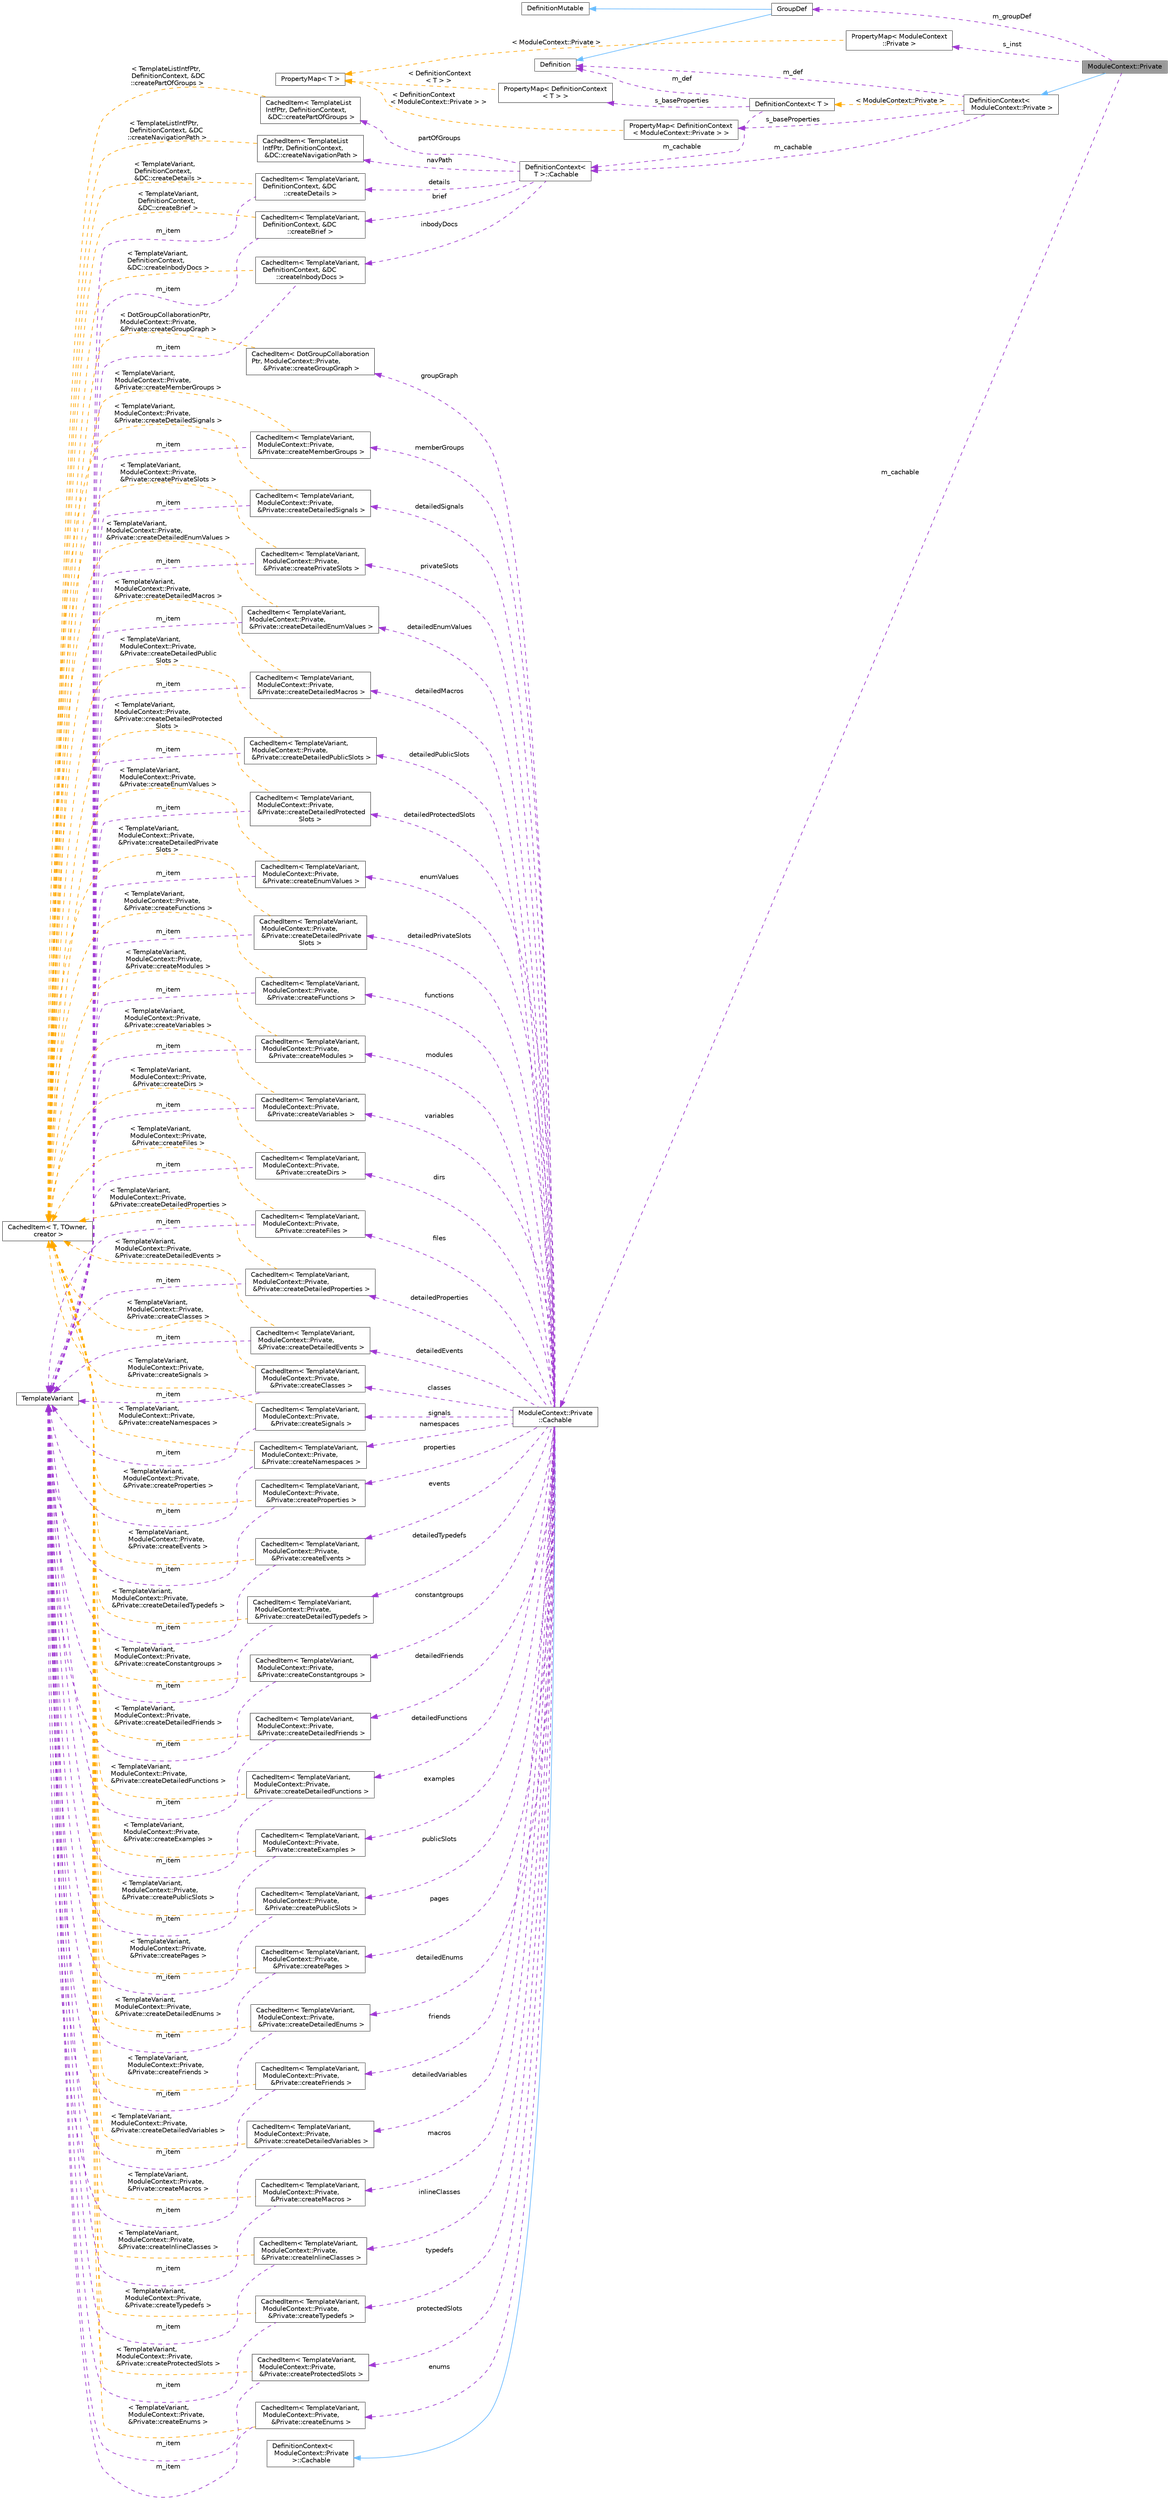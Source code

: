 digraph "ModuleContext::Private"
{
 // INTERACTIVE_SVG=YES
 // LATEX_PDF_SIZE
  bgcolor="transparent";
  edge [fontname=Helvetica,fontsize=10,labelfontname=Helvetica,labelfontsize=10];
  node [fontname=Helvetica,fontsize=10,shape=box,height=0.2,width=0.4];
  rankdir="LR";
  Node1 [label="ModuleContext::Private",height=0.2,width=0.4,color="gray40", fillcolor="grey60", style="filled", fontcolor="black",tooltip=" "];
  Node2 -> Node1 [dir="back",color="steelblue1",style="solid"];
  Node2 [label="DefinitionContext\<\l ModuleContext::Private \>",height=0.2,width=0.4,color="gray40", fillcolor="white", style="filled",URL="$d6/d49/class_definition_context.html",tooltip=" "];
  Node3 -> Node2 [dir="back",color="darkorchid3",style="dashed",label=" m_cachable" ];
  Node3 [label="DefinitionContext\<\l T \>::Cachable",height=0.2,width=0.4,color="gray40", fillcolor="white", style="filled",URL="$d9/d7b/struct_definition_context_1_1_cachable.html",tooltip=" "];
  Node4 -> Node3 [dir="back",color="darkorchid3",style="dashed",label=" details" ];
  Node4 [label="CachedItem\< TemplateVariant,\l DefinitionContext, &DC\l::createDetails \>",height=0.2,width=0.4,color="gray40", fillcolor="white", style="filled",URL="$d7/dc1/class_cached_item.html",tooltip=" "];
  Node5 -> Node4 [dir="back",color="darkorchid3",style="dashed",label=" m_item" ];
  Node5 [label="TemplateVariant",height=0.2,width=0.4,color="gray40", fillcolor="white", style="filled",URL="$d1/dba/class_template_variant.html",tooltip="Variant type which can hold one value of a fixed set of types."];
  Node6 -> Node4 [dir="back",color="orange",style="dashed",label=" \< TemplateVariant,\l DefinitionContext,\l &DC::createDetails \>" ];
  Node6 [label="CachedItem\< T, TOwner,\l creator \>",height=0.2,width=0.4,color="gray40", fillcolor="white", style="filled",URL="$d7/dc1/class_cached_item.html",tooltip="Wrapper for data that needs to be cached."];
  Node7 -> Node3 [dir="back",color="darkorchid3",style="dashed",label=" brief" ];
  Node7 [label="CachedItem\< TemplateVariant,\l DefinitionContext, &DC\l::createBrief \>",height=0.2,width=0.4,color="gray40", fillcolor="white", style="filled",URL="$d7/dc1/class_cached_item.html",tooltip=" "];
  Node5 -> Node7 [dir="back",color="darkorchid3",style="dashed",label=" m_item" ];
  Node6 -> Node7 [dir="back",color="orange",style="dashed",label=" \< TemplateVariant,\l DefinitionContext,\l &DC::createBrief \>" ];
  Node8 -> Node3 [dir="back",color="darkorchid3",style="dashed",label=" inbodyDocs" ];
  Node8 [label="CachedItem\< TemplateVariant,\l DefinitionContext, &DC\l::createInbodyDocs \>",height=0.2,width=0.4,color="gray40", fillcolor="white", style="filled",URL="$d7/dc1/class_cached_item.html",tooltip=" "];
  Node5 -> Node8 [dir="back",color="darkorchid3",style="dashed",label=" m_item" ];
  Node6 -> Node8 [dir="back",color="orange",style="dashed",label=" \< TemplateVariant,\l DefinitionContext,\l &DC::createInbodyDocs \>" ];
  Node9 -> Node3 [dir="back",color="darkorchid3",style="dashed",label=" navPath" ];
  Node9 [label="CachedItem\< TemplateList\lIntfPtr, DefinitionContext,\l &DC::createNavigationPath \>",height=0.2,width=0.4,color="gray40", fillcolor="white", style="filled",URL="$d7/dc1/class_cached_item.html",tooltip=" "];
  Node6 -> Node9 [dir="back",color="orange",style="dashed",label=" \< TemplateListIntfPtr,\l DefinitionContext, &DC\l::createNavigationPath \>" ];
  Node10 -> Node3 [dir="back",color="darkorchid3",style="dashed",label=" partOfGroups" ];
  Node10 [label="CachedItem\< TemplateList\lIntfPtr, DefinitionContext,\l &DC::createPartOfGroups \>",height=0.2,width=0.4,color="gray40", fillcolor="white", style="filled",URL="$d7/dc1/class_cached_item.html",tooltip=" "];
  Node6 -> Node10 [dir="back",color="orange",style="dashed",label=" \< TemplateListIntfPtr,\l DefinitionContext, &DC\l::createPartOfGroups \>" ];
  Node11 -> Node2 [dir="back",color="darkorchid3",style="dashed",label=" m_def" ];
  Node11 [label="Definition",height=0.2,width=0.4,color="gray40", fillcolor="white", style="filled",URL="$d5/dcc/class_definition.html",tooltip="The common base class of all entity definitions found in the sources."];
  Node12 -> Node2 [dir="back",color="darkorchid3",style="dashed",label=" s_baseProperties" ];
  Node12 [label="PropertyMap\< DefinitionContext\l\< ModuleContext::Private \> \>",height=0.2,width=0.4,color="gray40", fillcolor="white", style="filled",URL="$d5/dbf/class_property_map.html",tooltip=" "];
  Node13 -> Node12 [dir="back",color="orange",style="dashed",label=" \< DefinitionContext\l\< ModuleContext::Private \> \>" ];
  Node13 [label="PropertyMap\< T \>",height=0.2,width=0.4,color="gray40", fillcolor="white", style="filled",URL="$d5/dbf/class_property_map.html",tooltip="Class representing a mapping of properties and the corresponding getter function."];
  Node14 -> Node2 [dir="back",color="orange",style="dashed",label=" \< ModuleContext::Private \>" ];
  Node14 [label="DefinitionContext\< T \>",height=0.2,width=0.4,color="gray40", fillcolor="white", style="filled",URL="$d6/d49/class_definition_context.html",tooltip=" "];
  Node3 -> Node14 [dir="back",color="darkorchid3",style="dashed",label=" m_cachable" ];
  Node11 -> Node14 [dir="back",color="darkorchid3",style="dashed",label=" m_def" ];
  Node15 -> Node14 [dir="back",color="darkorchid3",style="dashed",label=" s_baseProperties" ];
  Node15 [label="PropertyMap\< DefinitionContext\l\< T \> \>",height=0.2,width=0.4,color="gray40", fillcolor="white", style="filled",URL="$d5/dbf/class_property_map.html",tooltip=" "];
  Node13 -> Node15 [dir="back",color="orange",style="dashed",label=" \< DefinitionContext\l\< T \> \>" ];
  Node16 -> Node1 [dir="back",color="darkorchid3",style="dashed",label=" m_groupDef" ];
  Node16 [label="GroupDef",height=0.2,width=0.4,color="gray40", fillcolor="white", style="filled",URL="$d8/d09/class_group_def.html",tooltip="A model of a group of symbols."];
  Node17 -> Node16 [dir="back",color="steelblue1",style="solid"];
  Node17 [label="DefinitionMutable",height=0.2,width=0.4,color="gray40", fillcolor="white", style="filled",URL="$d0/d46/class_definition_mutable.html",tooltip=" "];
  Node11 -> Node16 [dir="back",color="steelblue1",style="solid"];
  Node18 -> Node1 [dir="back",color="darkorchid3",style="dashed",label=" m_cachable" ];
  Node18 [label="ModuleContext::Private\l::Cachable",height=0.2,width=0.4,color="gray40", fillcolor="white", style="filled",URL="$d4/deb/struct_module_context_1_1_private_1_1_cachable.html",tooltip=" "];
  Node19 -> Node18 [dir="back",color="steelblue1",style="solid"];
  Node19 [label="DefinitionContext\<\l ModuleContext::Private\l \>::Cachable",height=0.2,width=0.4,color="gray40", fillcolor="white", style="filled",tooltip=" "];
  Node20 -> Node18 [dir="back",color="darkorchid3",style="dashed",label=" modules" ];
  Node20 [label="CachedItem\< TemplateVariant,\l ModuleContext::Private,\l &Private::createModules \>",height=0.2,width=0.4,color="gray40", fillcolor="white", style="filled",URL="$d7/dc1/class_cached_item.html",tooltip=" "];
  Node5 -> Node20 [dir="back",color="darkorchid3",style="dashed",label=" m_item" ];
  Node6 -> Node20 [dir="back",color="orange",style="dashed",label=" \< TemplateVariant,\l ModuleContext::Private,\l &Private::createModules \>" ];
  Node21 -> Node18 [dir="back",color="darkorchid3",style="dashed",label=" dirs" ];
  Node21 [label="CachedItem\< TemplateVariant,\l ModuleContext::Private,\l &Private::createDirs \>",height=0.2,width=0.4,color="gray40", fillcolor="white", style="filled",URL="$d7/dc1/class_cached_item.html",tooltip=" "];
  Node5 -> Node21 [dir="back",color="darkorchid3",style="dashed",label=" m_item" ];
  Node6 -> Node21 [dir="back",color="orange",style="dashed",label=" \< TemplateVariant,\l ModuleContext::Private,\l &Private::createDirs \>" ];
  Node22 -> Node18 [dir="back",color="darkorchid3",style="dashed",label=" files" ];
  Node22 [label="CachedItem\< TemplateVariant,\l ModuleContext::Private,\l &Private::createFiles \>",height=0.2,width=0.4,color="gray40", fillcolor="white", style="filled",URL="$d7/dc1/class_cached_item.html",tooltip=" "];
  Node5 -> Node22 [dir="back",color="darkorchid3",style="dashed",label=" m_item" ];
  Node6 -> Node22 [dir="back",color="orange",style="dashed",label=" \< TemplateVariant,\l ModuleContext::Private,\l &Private::createFiles \>" ];
  Node23 -> Node18 [dir="back",color="darkorchid3",style="dashed",label=" classes" ];
  Node23 [label="CachedItem\< TemplateVariant,\l ModuleContext::Private,\l &Private::createClasses \>",height=0.2,width=0.4,color="gray40", fillcolor="white", style="filled",URL="$d7/dc1/class_cached_item.html",tooltip=" "];
  Node5 -> Node23 [dir="back",color="darkorchid3",style="dashed",label=" m_item" ];
  Node6 -> Node23 [dir="back",color="orange",style="dashed",label=" \< TemplateVariant,\l ModuleContext::Private,\l &Private::createClasses \>" ];
  Node24 -> Node18 [dir="back",color="darkorchid3",style="dashed",label=" namespaces" ];
  Node24 [label="CachedItem\< TemplateVariant,\l ModuleContext::Private,\l &Private::createNamespaces \>",height=0.2,width=0.4,color="gray40", fillcolor="white", style="filled",URL="$d7/dc1/class_cached_item.html",tooltip=" "];
  Node5 -> Node24 [dir="back",color="darkorchid3",style="dashed",label=" m_item" ];
  Node6 -> Node24 [dir="back",color="orange",style="dashed",label=" \< TemplateVariant,\l ModuleContext::Private,\l &Private::createNamespaces \>" ];
  Node25 -> Node18 [dir="back",color="darkorchid3",style="dashed",label=" constantgroups" ];
  Node25 [label="CachedItem\< TemplateVariant,\l ModuleContext::Private,\l &Private::createConstantgroups \>",height=0.2,width=0.4,color="gray40", fillcolor="white", style="filled",URL="$d7/dc1/class_cached_item.html",tooltip=" "];
  Node5 -> Node25 [dir="back",color="darkorchid3",style="dashed",label=" m_item" ];
  Node6 -> Node25 [dir="back",color="orange",style="dashed",label=" \< TemplateVariant,\l ModuleContext::Private,\l &Private::createConstantgroups \>" ];
  Node26 -> Node18 [dir="back",color="darkorchid3",style="dashed",label=" examples" ];
  Node26 [label="CachedItem\< TemplateVariant,\l ModuleContext::Private,\l &Private::createExamples \>",height=0.2,width=0.4,color="gray40", fillcolor="white", style="filled",URL="$d7/dc1/class_cached_item.html",tooltip=" "];
  Node5 -> Node26 [dir="back",color="darkorchid3",style="dashed",label=" m_item" ];
  Node6 -> Node26 [dir="back",color="orange",style="dashed",label=" \< TemplateVariant,\l ModuleContext::Private,\l &Private::createExamples \>" ];
  Node27 -> Node18 [dir="back",color="darkorchid3",style="dashed",label=" pages" ];
  Node27 [label="CachedItem\< TemplateVariant,\l ModuleContext::Private,\l &Private::createPages \>",height=0.2,width=0.4,color="gray40", fillcolor="white", style="filled",URL="$d7/dc1/class_cached_item.html",tooltip=" "];
  Node5 -> Node27 [dir="back",color="darkorchid3",style="dashed",label=" m_item" ];
  Node6 -> Node27 [dir="back",color="orange",style="dashed",label=" \< TemplateVariant,\l ModuleContext::Private,\l &Private::createPages \>" ];
  Node28 -> Node18 [dir="back",color="darkorchid3",style="dashed",label=" macros" ];
  Node28 [label="CachedItem\< TemplateVariant,\l ModuleContext::Private,\l &Private::createMacros \>",height=0.2,width=0.4,color="gray40", fillcolor="white", style="filled",URL="$d7/dc1/class_cached_item.html",tooltip=" "];
  Node5 -> Node28 [dir="back",color="darkorchid3",style="dashed",label=" m_item" ];
  Node6 -> Node28 [dir="back",color="orange",style="dashed",label=" \< TemplateVariant,\l ModuleContext::Private,\l &Private::createMacros \>" ];
  Node29 -> Node18 [dir="back",color="darkorchid3",style="dashed",label=" typedefs" ];
  Node29 [label="CachedItem\< TemplateVariant,\l ModuleContext::Private,\l &Private::createTypedefs \>",height=0.2,width=0.4,color="gray40", fillcolor="white", style="filled",URL="$d7/dc1/class_cached_item.html",tooltip=" "];
  Node5 -> Node29 [dir="back",color="darkorchid3",style="dashed",label=" m_item" ];
  Node6 -> Node29 [dir="back",color="orange",style="dashed",label=" \< TemplateVariant,\l ModuleContext::Private,\l &Private::createTypedefs \>" ];
  Node30 -> Node18 [dir="back",color="darkorchid3",style="dashed",label=" enums" ];
  Node30 [label="CachedItem\< TemplateVariant,\l ModuleContext::Private,\l &Private::createEnums \>",height=0.2,width=0.4,color="gray40", fillcolor="white", style="filled",URL="$d7/dc1/class_cached_item.html",tooltip=" "];
  Node5 -> Node30 [dir="back",color="darkorchid3",style="dashed",label=" m_item" ];
  Node6 -> Node30 [dir="back",color="orange",style="dashed",label=" \< TemplateVariant,\l ModuleContext::Private,\l &Private::createEnums \>" ];
  Node31 -> Node18 [dir="back",color="darkorchid3",style="dashed",label=" enumValues" ];
  Node31 [label="CachedItem\< TemplateVariant,\l ModuleContext::Private,\l &Private::createEnumValues \>",height=0.2,width=0.4,color="gray40", fillcolor="white", style="filled",URL="$d7/dc1/class_cached_item.html",tooltip=" "];
  Node5 -> Node31 [dir="back",color="darkorchid3",style="dashed",label=" m_item" ];
  Node6 -> Node31 [dir="back",color="orange",style="dashed",label=" \< TemplateVariant,\l ModuleContext::Private,\l &Private::createEnumValues \>" ];
  Node32 -> Node18 [dir="back",color="darkorchid3",style="dashed",label=" functions" ];
  Node32 [label="CachedItem\< TemplateVariant,\l ModuleContext::Private,\l &Private::createFunctions \>",height=0.2,width=0.4,color="gray40", fillcolor="white", style="filled",URL="$d7/dc1/class_cached_item.html",tooltip=" "];
  Node5 -> Node32 [dir="back",color="darkorchid3",style="dashed",label=" m_item" ];
  Node6 -> Node32 [dir="back",color="orange",style="dashed",label=" \< TemplateVariant,\l ModuleContext::Private,\l &Private::createFunctions \>" ];
  Node33 -> Node18 [dir="back",color="darkorchid3",style="dashed",label=" variables" ];
  Node33 [label="CachedItem\< TemplateVariant,\l ModuleContext::Private,\l &Private::createVariables \>",height=0.2,width=0.4,color="gray40", fillcolor="white", style="filled",URL="$d7/dc1/class_cached_item.html",tooltip=" "];
  Node5 -> Node33 [dir="back",color="darkorchid3",style="dashed",label=" m_item" ];
  Node6 -> Node33 [dir="back",color="orange",style="dashed",label=" \< TemplateVariant,\l ModuleContext::Private,\l &Private::createVariables \>" ];
  Node34 -> Node18 [dir="back",color="darkorchid3",style="dashed",label=" signals" ];
  Node34 [label="CachedItem\< TemplateVariant,\l ModuleContext::Private,\l &Private::createSignals \>",height=0.2,width=0.4,color="gray40", fillcolor="white", style="filled",URL="$d7/dc1/class_cached_item.html",tooltip=" "];
  Node5 -> Node34 [dir="back",color="darkorchid3",style="dashed",label=" m_item" ];
  Node6 -> Node34 [dir="back",color="orange",style="dashed",label=" \< TemplateVariant,\l ModuleContext::Private,\l &Private::createSignals \>" ];
  Node35 -> Node18 [dir="back",color="darkorchid3",style="dashed",label=" publicSlots" ];
  Node35 [label="CachedItem\< TemplateVariant,\l ModuleContext::Private,\l &Private::createPublicSlots \>",height=0.2,width=0.4,color="gray40", fillcolor="white", style="filled",URL="$d7/dc1/class_cached_item.html",tooltip=" "];
  Node5 -> Node35 [dir="back",color="darkorchid3",style="dashed",label=" m_item" ];
  Node6 -> Node35 [dir="back",color="orange",style="dashed",label=" \< TemplateVariant,\l ModuleContext::Private,\l &Private::createPublicSlots \>" ];
  Node36 -> Node18 [dir="back",color="darkorchid3",style="dashed",label=" protectedSlots" ];
  Node36 [label="CachedItem\< TemplateVariant,\l ModuleContext::Private,\l &Private::createProtectedSlots \>",height=0.2,width=0.4,color="gray40", fillcolor="white", style="filled",URL="$d7/dc1/class_cached_item.html",tooltip=" "];
  Node5 -> Node36 [dir="back",color="darkorchid3",style="dashed",label=" m_item" ];
  Node6 -> Node36 [dir="back",color="orange",style="dashed",label=" \< TemplateVariant,\l ModuleContext::Private,\l &Private::createProtectedSlots \>" ];
  Node37 -> Node18 [dir="back",color="darkorchid3",style="dashed",label=" privateSlots" ];
  Node37 [label="CachedItem\< TemplateVariant,\l ModuleContext::Private,\l &Private::createPrivateSlots \>",height=0.2,width=0.4,color="gray40", fillcolor="white", style="filled",URL="$d7/dc1/class_cached_item.html",tooltip=" "];
  Node5 -> Node37 [dir="back",color="darkorchid3",style="dashed",label=" m_item" ];
  Node6 -> Node37 [dir="back",color="orange",style="dashed",label=" \< TemplateVariant,\l ModuleContext::Private,\l &Private::createPrivateSlots \>" ];
  Node38 -> Node18 [dir="back",color="darkorchid3",style="dashed",label=" events" ];
  Node38 [label="CachedItem\< TemplateVariant,\l ModuleContext::Private,\l &Private::createEvents \>",height=0.2,width=0.4,color="gray40", fillcolor="white", style="filled",URL="$d7/dc1/class_cached_item.html",tooltip=" "];
  Node5 -> Node38 [dir="back",color="darkorchid3",style="dashed",label=" m_item" ];
  Node6 -> Node38 [dir="back",color="orange",style="dashed",label=" \< TemplateVariant,\l ModuleContext::Private,\l &Private::createEvents \>" ];
  Node39 -> Node18 [dir="back",color="darkorchid3",style="dashed",label=" properties" ];
  Node39 [label="CachedItem\< TemplateVariant,\l ModuleContext::Private,\l &Private::createProperties \>",height=0.2,width=0.4,color="gray40", fillcolor="white", style="filled",URL="$d7/dc1/class_cached_item.html",tooltip=" "];
  Node5 -> Node39 [dir="back",color="darkorchid3",style="dashed",label=" m_item" ];
  Node6 -> Node39 [dir="back",color="orange",style="dashed",label=" \< TemplateVariant,\l ModuleContext::Private,\l &Private::createProperties \>" ];
  Node40 -> Node18 [dir="back",color="darkorchid3",style="dashed",label=" friends" ];
  Node40 [label="CachedItem\< TemplateVariant,\l ModuleContext::Private,\l &Private::createFriends \>",height=0.2,width=0.4,color="gray40", fillcolor="white", style="filled",URL="$d7/dc1/class_cached_item.html",tooltip=" "];
  Node5 -> Node40 [dir="back",color="darkorchid3",style="dashed",label=" m_item" ];
  Node6 -> Node40 [dir="back",color="orange",style="dashed",label=" \< TemplateVariant,\l ModuleContext::Private,\l &Private::createFriends \>" ];
  Node41 -> Node18 [dir="back",color="darkorchid3",style="dashed",label=" memberGroups" ];
  Node41 [label="CachedItem\< TemplateVariant,\l ModuleContext::Private,\l &Private::createMemberGroups \>",height=0.2,width=0.4,color="gray40", fillcolor="white", style="filled",URL="$d7/dc1/class_cached_item.html",tooltip=" "];
  Node5 -> Node41 [dir="back",color="darkorchid3",style="dashed",label=" m_item" ];
  Node6 -> Node41 [dir="back",color="orange",style="dashed",label=" \< TemplateVariant,\l ModuleContext::Private,\l &Private::createMemberGroups \>" ];
  Node42 -> Node18 [dir="back",color="darkorchid3",style="dashed",label=" detailedMacros" ];
  Node42 [label="CachedItem\< TemplateVariant,\l ModuleContext::Private,\l &Private::createDetailedMacros \>",height=0.2,width=0.4,color="gray40", fillcolor="white", style="filled",URL="$d7/dc1/class_cached_item.html",tooltip=" "];
  Node5 -> Node42 [dir="back",color="darkorchid3",style="dashed",label=" m_item" ];
  Node6 -> Node42 [dir="back",color="orange",style="dashed",label=" \< TemplateVariant,\l ModuleContext::Private,\l &Private::createDetailedMacros \>" ];
  Node43 -> Node18 [dir="back",color="darkorchid3",style="dashed",label=" detailedTypedefs" ];
  Node43 [label="CachedItem\< TemplateVariant,\l ModuleContext::Private,\l &Private::createDetailedTypedefs \>",height=0.2,width=0.4,color="gray40", fillcolor="white", style="filled",URL="$d7/dc1/class_cached_item.html",tooltip=" "];
  Node5 -> Node43 [dir="back",color="darkorchid3",style="dashed",label=" m_item" ];
  Node6 -> Node43 [dir="back",color="orange",style="dashed",label=" \< TemplateVariant,\l ModuleContext::Private,\l &Private::createDetailedTypedefs \>" ];
  Node44 -> Node18 [dir="back",color="darkorchid3",style="dashed",label=" detailedEnums" ];
  Node44 [label="CachedItem\< TemplateVariant,\l ModuleContext::Private,\l &Private::createDetailedEnums \>",height=0.2,width=0.4,color="gray40", fillcolor="white", style="filled",URL="$d7/dc1/class_cached_item.html",tooltip=" "];
  Node5 -> Node44 [dir="back",color="darkorchid3",style="dashed",label=" m_item" ];
  Node6 -> Node44 [dir="back",color="orange",style="dashed",label=" \< TemplateVariant,\l ModuleContext::Private,\l &Private::createDetailedEnums \>" ];
  Node45 -> Node18 [dir="back",color="darkorchid3",style="dashed",label=" detailedEnumValues" ];
  Node45 [label="CachedItem\< TemplateVariant,\l ModuleContext::Private,\l &Private::createDetailedEnumValues \>",height=0.2,width=0.4,color="gray40", fillcolor="white", style="filled",URL="$d7/dc1/class_cached_item.html",tooltip=" "];
  Node5 -> Node45 [dir="back",color="darkorchid3",style="dashed",label=" m_item" ];
  Node6 -> Node45 [dir="back",color="orange",style="dashed",label=" \< TemplateVariant,\l ModuleContext::Private,\l &Private::createDetailedEnumValues \>" ];
  Node46 -> Node18 [dir="back",color="darkorchid3",style="dashed",label=" detailedFunctions" ];
  Node46 [label="CachedItem\< TemplateVariant,\l ModuleContext::Private,\l &Private::createDetailedFunctions \>",height=0.2,width=0.4,color="gray40", fillcolor="white", style="filled",URL="$d7/dc1/class_cached_item.html",tooltip=" "];
  Node5 -> Node46 [dir="back",color="darkorchid3",style="dashed",label=" m_item" ];
  Node6 -> Node46 [dir="back",color="orange",style="dashed",label=" \< TemplateVariant,\l ModuleContext::Private,\l &Private::createDetailedFunctions \>" ];
  Node47 -> Node18 [dir="back",color="darkorchid3",style="dashed",label=" detailedVariables" ];
  Node47 [label="CachedItem\< TemplateVariant,\l ModuleContext::Private,\l &Private::createDetailedVariables \>",height=0.2,width=0.4,color="gray40", fillcolor="white", style="filled",URL="$d7/dc1/class_cached_item.html",tooltip=" "];
  Node5 -> Node47 [dir="back",color="darkorchid3",style="dashed",label=" m_item" ];
  Node6 -> Node47 [dir="back",color="orange",style="dashed",label=" \< TemplateVariant,\l ModuleContext::Private,\l &Private::createDetailedVariables \>" ];
  Node48 -> Node18 [dir="back",color="darkorchid3",style="dashed",label=" detailedSignals" ];
  Node48 [label="CachedItem\< TemplateVariant,\l ModuleContext::Private,\l &Private::createDetailedSignals \>",height=0.2,width=0.4,color="gray40", fillcolor="white", style="filled",URL="$d7/dc1/class_cached_item.html",tooltip=" "];
  Node5 -> Node48 [dir="back",color="darkorchid3",style="dashed",label=" m_item" ];
  Node6 -> Node48 [dir="back",color="orange",style="dashed",label=" \< TemplateVariant,\l ModuleContext::Private,\l &Private::createDetailedSignals \>" ];
  Node49 -> Node18 [dir="back",color="darkorchid3",style="dashed",label=" detailedPublicSlots" ];
  Node49 [label="CachedItem\< TemplateVariant,\l ModuleContext::Private,\l &Private::createDetailedPublicSlots \>",height=0.2,width=0.4,color="gray40", fillcolor="white", style="filled",URL="$d7/dc1/class_cached_item.html",tooltip=" "];
  Node5 -> Node49 [dir="back",color="darkorchid3",style="dashed",label=" m_item" ];
  Node6 -> Node49 [dir="back",color="orange",style="dashed",label=" \< TemplateVariant,\l ModuleContext::Private,\l &Private::createDetailedPublic\lSlots \>" ];
  Node50 -> Node18 [dir="back",color="darkorchid3",style="dashed",label=" detailedProtectedSlots" ];
  Node50 [label="CachedItem\< TemplateVariant,\l ModuleContext::Private,\l &Private::createDetailedProtected\lSlots \>",height=0.2,width=0.4,color="gray40", fillcolor="white", style="filled",URL="$d7/dc1/class_cached_item.html",tooltip=" "];
  Node5 -> Node50 [dir="back",color="darkorchid3",style="dashed",label=" m_item" ];
  Node6 -> Node50 [dir="back",color="orange",style="dashed",label=" \< TemplateVariant,\l ModuleContext::Private,\l &Private::createDetailedProtected\lSlots \>" ];
  Node51 -> Node18 [dir="back",color="darkorchid3",style="dashed",label=" detailedPrivateSlots" ];
  Node51 [label="CachedItem\< TemplateVariant,\l ModuleContext::Private,\l &Private::createDetailedPrivate\lSlots \>",height=0.2,width=0.4,color="gray40", fillcolor="white", style="filled",URL="$d7/dc1/class_cached_item.html",tooltip=" "];
  Node5 -> Node51 [dir="back",color="darkorchid3",style="dashed",label=" m_item" ];
  Node6 -> Node51 [dir="back",color="orange",style="dashed",label=" \< TemplateVariant,\l ModuleContext::Private,\l &Private::createDetailedPrivate\lSlots \>" ];
  Node52 -> Node18 [dir="back",color="darkorchid3",style="dashed",label=" detailedEvents" ];
  Node52 [label="CachedItem\< TemplateVariant,\l ModuleContext::Private,\l &Private::createDetailedEvents \>",height=0.2,width=0.4,color="gray40", fillcolor="white", style="filled",URL="$d7/dc1/class_cached_item.html",tooltip=" "];
  Node5 -> Node52 [dir="back",color="darkorchid3",style="dashed",label=" m_item" ];
  Node6 -> Node52 [dir="back",color="orange",style="dashed",label=" \< TemplateVariant,\l ModuleContext::Private,\l &Private::createDetailedEvents \>" ];
  Node53 -> Node18 [dir="back",color="darkorchid3",style="dashed",label=" detailedProperties" ];
  Node53 [label="CachedItem\< TemplateVariant,\l ModuleContext::Private,\l &Private::createDetailedProperties \>",height=0.2,width=0.4,color="gray40", fillcolor="white", style="filled",URL="$d7/dc1/class_cached_item.html",tooltip=" "];
  Node5 -> Node53 [dir="back",color="darkorchid3",style="dashed",label=" m_item" ];
  Node6 -> Node53 [dir="back",color="orange",style="dashed",label=" \< TemplateVariant,\l ModuleContext::Private,\l &Private::createDetailedProperties \>" ];
  Node54 -> Node18 [dir="back",color="darkorchid3",style="dashed",label=" detailedFriends" ];
  Node54 [label="CachedItem\< TemplateVariant,\l ModuleContext::Private,\l &Private::createDetailedFriends \>",height=0.2,width=0.4,color="gray40", fillcolor="white", style="filled",URL="$d7/dc1/class_cached_item.html",tooltip=" "];
  Node5 -> Node54 [dir="back",color="darkorchid3",style="dashed",label=" m_item" ];
  Node6 -> Node54 [dir="back",color="orange",style="dashed",label=" \< TemplateVariant,\l ModuleContext::Private,\l &Private::createDetailedFriends \>" ];
  Node55 -> Node18 [dir="back",color="darkorchid3",style="dashed",label=" inlineClasses" ];
  Node55 [label="CachedItem\< TemplateVariant,\l ModuleContext::Private,\l &Private::createInlineClasses \>",height=0.2,width=0.4,color="gray40", fillcolor="white", style="filled",URL="$d7/dc1/class_cached_item.html",tooltip=" "];
  Node5 -> Node55 [dir="back",color="darkorchid3",style="dashed",label=" m_item" ];
  Node6 -> Node55 [dir="back",color="orange",style="dashed",label=" \< TemplateVariant,\l ModuleContext::Private,\l &Private::createInlineClasses \>" ];
  Node56 -> Node18 [dir="back",color="darkorchid3",style="dashed",label=" groupGraph" ];
  Node56 [label="CachedItem\< DotGroupCollaboration\lPtr, ModuleContext::Private,\l &Private::createGroupGraph \>",height=0.2,width=0.4,color="gray40", fillcolor="white", style="filled",URL="$d7/dc1/class_cached_item.html",tooltip=" "];
  Node6 -> Node56 [dir="back",color="orange",style="dashed",label=" \< DotGroupCollaborationPtr,\l ModuleContext::Private,\l &Private::createGroupGraph \>" ];
  Node57 -> Node1 [dir="back",color="darkorchid3",style="dashed",label=" s_inst" ];
  Node57 [label="PropertyMap\< ModuleContext\l::Private \>",height=0.2,width=0.4,color="gray40", fillcolor="white", style="filled",URL="$d5/dbf/class_property_map.html",tooltip=" "];
  Node13 -> Node57 [dir="back",color="orange",style="dashed",label=" \< ModuleContext::Private \>" ];
}
